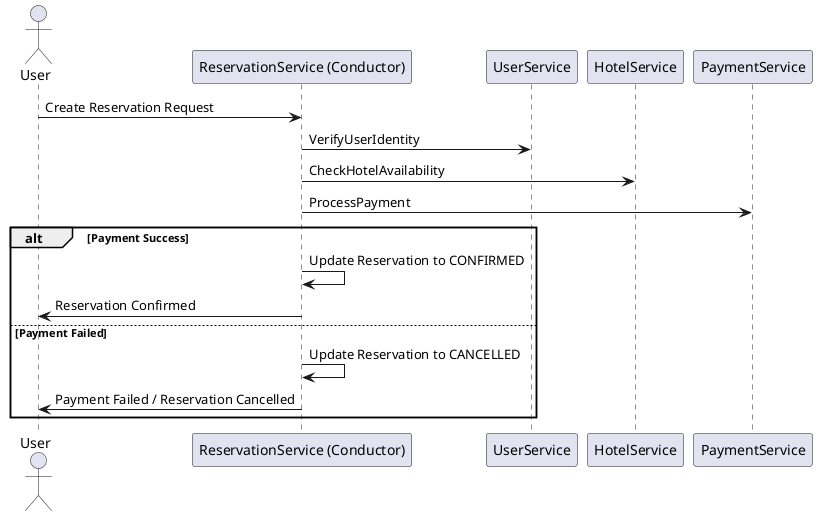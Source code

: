 @startuml reservation_sequence
actor User

participant "ReservationService (Conductor)" as RS
participant "UserService" as US
participant "HotelService" as HS
participant "PaymentService" as PS

User -> RS : Create Reservation Request

RS -> US : VerifyUserIdentity
RS -> HS : CheckHotelAvailability
RS -> PS : ProcessPayment

alt Payment Success
  RS -> RS : Update Reservation to CONFIRMED
  RS -> User : Reservation Confirmed
else Payment Failed
  RS -> RS : Update Reservation to CANCELLED
  RS -> User : Payment Failed / Reservation Cancelled
end
@enduml